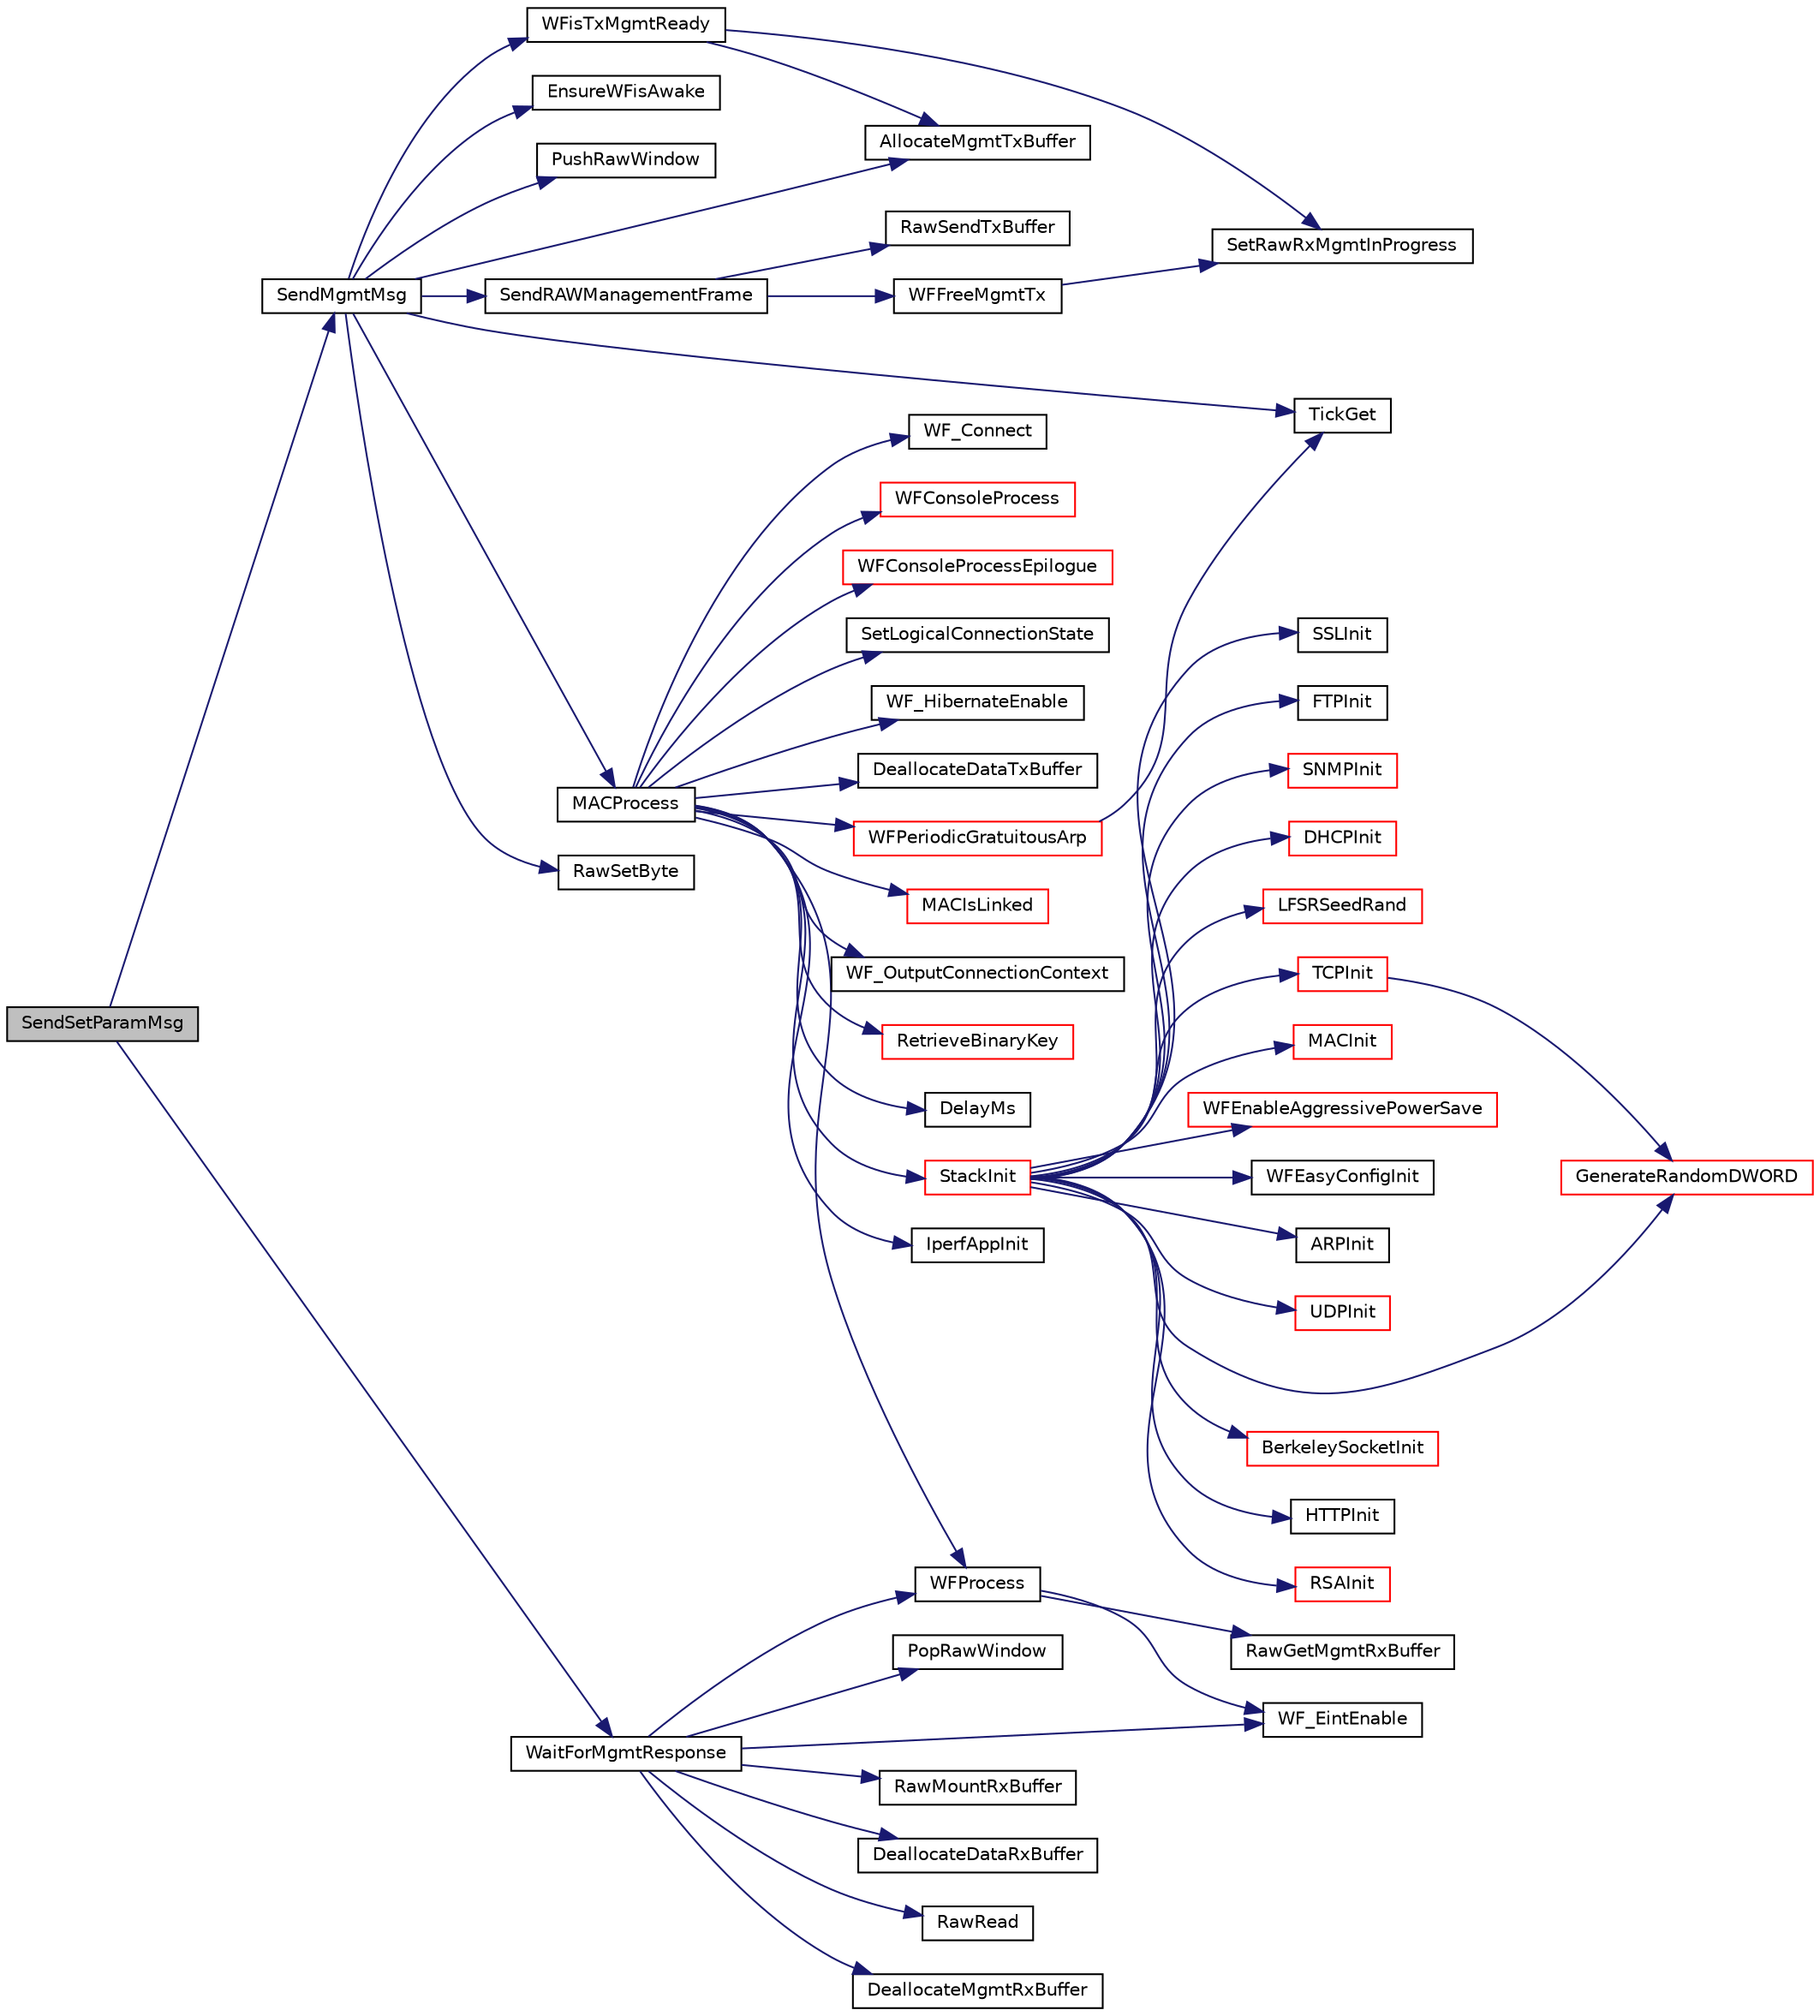 digraph "SendSetParamMsg"
{
  edge [fontname="Helvetica",fontsize="10",labelfontname="Helvetica",labelfontsize="10"];
  node [fontname="Helvetica",fontsize="10",shape=record];
  rankdir="LR";
  Node1 [label="SendSetParamMsg",height=0.2,width=0.4,color="black", fillcolor="grey75", style="filled", fontcolor="black"];
  Node1 -> Node2 [color="midnightblue",fontsize="10",style="solid"];
  Node2 [label="SendMgmtMsg",height=0.2,width=0.4,color="black", fillcolor="white", style="filled",URL="$_w_f_mgmt_msg_8h.html#a7a2761b3bd45a00435d7ea3ec7dec75d"];
  Node2 -> Node3 [color="midnightblue",fontsize="10",style="solid"];
  Node3 [label="EnsureWFisAwake",height=0.2,width=0.4,color="black", fillcolor="white", style="filled",URL="$_w_f_driver_prv_8h.html#a967067df584a596445a8bc793df7933e"];
  Node2 -> Node4 [color="midnightblue",fontsize="10",style="solid"];
  Node4 [label="PushRawWindow",height=0.2,width=0.4,color="black", fillcolor="white", style="filled",URL="$_w_f_raw_8h.html#a8049404d577b086ace237d9aa6fd882e"];
  Node2 -> Node5 [color="midnightblue",fontsize="10",style="solid"];
  Node5 [label="TickGet",height=0.2,width=0.4,color="black", fillcolor="white", style="filled",URL="$_tick_8h.html#a035d1d3f8afdca7abedf588ee1b20af0"];
  Node2 -> Node6 [color="midnightblue",fontsize="10",style="solid"];
  Node6 [label="WFisTxMgmtReady",height=0.2,width=0.4,color="black", fillcolor="white", style="filled",URL="$_w_f_mgmt_msg_8h.html#a746e911a5715ea95de63462d6397c188"];
  Node6 -> Node7 [color="midnightblue",fontsize="10",style="solid"];
  Node7 [label="AllocateMgmtTxBuffer",height=0.2,width=0.4,color="black", fillcolor="white", style="filled",URL="$_w_f_raw_8h.html#ae9024b5547d799ae34eeddc7641c3a57"];
  Node6 -> Node8 [color="midnightblue",fontsize="10",style="solid"];
  Node8 [label="SetRawRxMgmtInProgress",height=0.2,width=0.4,color="black", fillcolor="white", style="filled",URL="$_w_f_mac_8c.html#a6539d1b42f7a5873ebfe9486e8ec961b"];
  Node2 -> Node9 [color="midnightblue",fontsize="10",style="solid"];
  Node9 [label="MACProcess",height=0.2,width=0.4,color="black", fillcolor="white", style="filled",URL="$_m_a_c_8h.html#a74c4ae494d118879a5d3798a74c3b905"];
  Node9 -> Node10 [color="midnightblue",fontsize="10",style="solid"];
  Node10 [label="WFProcess",height=0.2,width=0.4,color="black", fillcolor="white", style="filled",URL="$_w_f_api_8h.html#ab40c33ce57709d716eea07a0a76b16dd"];
  Node10 -> Node11 [color="midnightblue",fontsize="10",style="solid"];
  Node11 [label="RawGetMgmtRxBuffer",height=0.2,width=0.4,color="black", fillcolor="white", style="filled",URL="$_w_f_raw_8h.html#ad4dc4ee21d997183f947293c0a52d293"];
  Node10 -> Node12 [color="midnightblue",fontsize="10",style="solid"];
  Node12 [label="WF_EintEnable",height=0.2,width=0.4,color="black", fillcolor="white", style="filled",URL="$_w_f_api_8h.html#a939bc519999b13755ac6af4911d8fffb"];
  Node9 -> Node13 [color="midnightblue",fontsize="10",style="solid"];
  Node13 [label="DelayMs",height=0.2,width=0.4,color="black", fillcolor="white", style="filled",URL="$_time_delay_8c.html#ac0fb282a454001ee1813601dbb9f1bed"];
  Node9 -> Node14 [color="midnightblue",fontsize="10",style="solid"];
  Node14 [label="StackInit",height=0.2,width=0.4,color="red", fillcolor="white", style="filled",URL="$_stack_tsk_8h.html#af71915a2bb239ba8607e939c5943eb59"];
  Node14 -> Node15 [color="midnightblue",fontsize="10",style="solid"];
  Node15 [label="LFSRSeedRand",height=0.2,width=0.4,color="red", fillcolor="white", style="filled",URL="$_helpers_8h.html#a4cbb98a43546f70ea01fbf5408e72540"];
  Node14 -> Node16 [color="midnightblue",fontsize="10",style="solid"];
  Node16 [label="GenerateRandomDWORD",height=0.2,width=0.4,color="red", fillcolor="white", style="filled",URL="$_helpers_8h.html#ab9a87e9fa459e39748e35e7b700077ed"];
  Node14 -> Node17 [color="midnightblue",fontsize="10",style="solid"];
  Node17 [label="MACInit",height=0.2,width=0.4,color="red", fillcolor="white", style="filled",URL="$_m_a_c_8h.html#a26cccc5919dcabb5777c3f6127648e9f"];
  Node14 -> Node18 [color="midnightblue",fontsize="10",style="solid"];
  Node18 [label="WFEnableAggressivePowerSave",height=0.2,width=0.4,color="red", fillcolor="white", style="filled",URL="$_w_f_mgmt_msg_8h.html#a0edd042310380fe3dd6a980abae84d16"];
  Node14 -> Node19 [color="midnightblue",fontsize="10",style="solid"];
  Node19 [label="WFEasyConfigInit",height=0.2,width=0.4,color="black", fillcolor="white", style="filled",URL="$_w_f_easy_config_8h.html#a216cf2166ac0176543e31134b63c6169"];
  Node14 -> Node20 [color="midnightblue",fontsize="10",style="solid"];
  Node20 [label="ARPInit",height=0.2,width=0.4,color="black", fillcolor="white", style="filled",URL="$_a_r_p_8h.html#a3cfc3a5e8219655fda663e05975b5db9"];
  Node14 -> Node21 [color="midnightblue",fontsize="10",style="solid"];
  Node21 [label="UDPInit",height=0.2,width=0.4,color="red", fillcolor="white", style="filled",URL="$_u_d_p_8h.html#a26be5362fd254b256ce49813760578ad"];
  Node14 -> Node22 [color="midnightblue",fontsize="10",style="solid"];
  Node22 [label="TCPInit",height=0.2,width=0.4,color="red", fillcolor="white", style="filled",URL="$_t_c_p_8h.html#aa14ab130bfd7824b97f571fe55139fc4"];
  Node22 -> Node16 [color="midnightblue",fontsize="10",style="solid"];
  Node14 -> Node23 [color="midnightblue",fontsize="10",style="solid"];
  Node23 [label="BerkeleySocketInit",height=0.2,width=0.4,color="red", fillcolor="white", style="filled",URL="$_berkeley_a_p_i_8h.html#a45a368cee3d8258e84f073890e86bf7f"];
  Node14 -> Node24 [color="midnightblue",fontsize="10",style="solid"];
  Node24 [label="HTTPInit",height=0.2,width=0.4,color="black", fillcolor="white", style="filled",URL="$___h_t_t_p2_8h.html#aee23d8df952c3c1a8466ce016e809d82"];
  Node14 -> Node25 [color="midnightblue",fontsize="10",style="solid"];
  Node25 [label="RSAInit",height=0.2,width=0.4,color="red", fillcolor="white", style="filled",URL="$_r_s_a_8h.html#aba0b39b1a461d50e0dc316b1ed3e1b21"];
  Node14 -> Node26 [color="midnightblue",fontsize="10",style="solid"];
  Node26 [label="SSLInit",height=0.2,width=0.4,color="black", fillcolor="white", style="filled",URL="$_s_s_l_8h.html#afcc6e2304cadd1aeded220c6e9b751a2"];
  Node14 -> Node27 [color="midnightblue",fontsize="10",style="solid"];
  Node27 [label="FTPInit",height=0.2,width=0.4,color="black", fillcolor="white", style="filled",URL="$_f_t_p_8h.html#a0a66c794d89e25e1a477229f941e2615"];
  Node14 -> Node28 [color="midnightblue",fontsize="10",style="solid"];
  Node28 [label="SNMPInit",height=0.2,width=0.4,color="red", fillcolor="white", style="filled",URL="$_s_n_m_p_8h.html#a79d23db507b4d1023fbe55de9ace75b7"];
  Node14 -> Node29 [color="midnightblue",fontsize="10",style="solid"];
  Node29 [label="DHCPInit",height=0.2,width=0.4,color="red", fillcolor="white", style="filled",URL="$_d_h_c_p_8h.html#afdc2678028f88194694b393cc79c8286"];
  Node9 -> Node30 [color="midnightblue",fontsize="10",style="solid"];
  Node30 [label="IperfAppInit",height=0.2,width=0.4,color="black", fillcolor="white", style="filled",URL="$_w_f_init_8c.html#a38aa9b3b13b9e93302e6401bf09bed4b"];
  Node9 -> Node31 [color="midnightblue",fontsize="10",style="solid"];
  Node31 [label="WF_Connect",height=0.2,width=0.4,color="black", fillcolor="white", style="filled",URL="$_w_f_mac_8c.html#a112a0c7a8a37f72cab76a6fcd3f4a4e1"];
  Node9 -> Node32 [color="midnightblue",fontsize="10",style="solid"];
  Node32 [label="WFConsoleProcess",height=0.2,width=0.4,color="red", fillcolor="white", style="filled",URL="$_w_f_console_8h.html#a08bebeac07c49ec2d103d7eda5841a4b"];
  Node9 -> Node33 [color="midnightblue",fontsize="10",style="solid"];
  Node33 [label="WFConsoleProcessEpilogue",height=0.2,width=0.4,color="red", fillcolor="white", style="filled",URL="$_w_f_console_8h.html#a780a76e11294990a58b6c71c2f7948bd"];
  Node9 -> Node34 [color="midnightblue",fontsize="10",style="solid"];
  Node34 [label="SetLogicalConnectionState",height=0.2,width=0.4,color="black", fillcolor="white", style="filled",URL="$_w_f_driver_prv_8h.html#ae39f2dfabbf317721b95c85563aa02ab"];
  Node9 -> Node35 [color="midnightblue",fontsize="10",style="solid"];
  Node35 [label="WF_HibernateEnable",height=0.2,width=0.4,color="black", fillcolor="white", style="filled",URL="$_w_f_api_8h.html#af5cd4475b565b7846c3d27dd65b97d46"];
  Node9 -> Node36 [color="midnightblue",fontsize="10",style="solid"];
  Node36 [label="DeallocateDataTxBuffer",height=0.2,width=0.4,color="black", fillcolor="white", style="filled",URL="$_w_f_raw_8h.html#a270fb0e2bd37af95849fe1123203bef5"];
  Node9 -> Node37 [color="midnightblue",fontsize="10",style="solid"];
  Node37 [label="WFPeriodicGratuitousArp",height=0.2,width=0.4,color="red", fillcolor="white", style="filled",URL="$_w_f_mac_8c.html#a1570c09fc866aec85a413c831e292fda"];
  Node37 -> Node5 [color="midnightblue",fontsize="10",style="solid"];
  Node9 -> Node38 [color="midnightblue",fontsize="10",style="solid"];
  Node38 [label="MACIsLinked",height=0.2,width=0.4,color="red", fillcolor="white", style="filled",URL="$_w_f_mac__24_g_8c.html#a0b700fbc3ad2a6c7c389026bfd38e0f1"];
  Node9 -> Node39 [color="midnightblue",fontsize="10",style="solid"];
  Node39 [label="WF_OutputConnectionContext",height=0.2,width=0.4,color="black", fillcolor="white", style="filled",URL="$_w_f_mac__24_g_8c.html#acc1c001c9f03fdf84e96825635f466f4"];
  Node9 -> Node40 [color="midnightblue",fontsize="10",style="solid"];
  Node40 [label="RetrieveBinaryKey",height=0.2,width=0.4,color="red", fillcolor="white", style="filled",URL="$_w_f_mac__24_g_8c.html#a7fb5adc7bc64ab3c4663821580ca90b4"];
  Node2 -> Node41 [color="midnightblue",fontsize="10",style="solid"];
  Node41 [label="RawSetByte",height=0.2,width=0.4,color="black", fillcolor="white", style="filled",URL="$_w_f_raw_8h.html#a080df0a533459a28bfccb89781df5e3a"];
  Node2 -> Node42 [color="midnightblue",fontsize="10",style="solid"];
  Node42 [label="SendRAWManagementFrame",height=0.2,width=0.4,color="black", fillcolor="white", style="filled",URL="$_w_f_mgmt_msg_8h.html#adf3fd3449cb04ccdc635af8befe14e56"];
  Node42 -> Node43 [color="midnightblue",fontsize="10",style="solid"];
  Node43 [label="RawSendTxBuffer",height=0.2,width=0.4,color="black", fillcolor="white", style="filled",URL="$_w_f_raw_8h.html#a16c4aa8238b4dec33fe41a8e09674112"];
  Node42 -> Node44 [color="midnightblue",fontsize="10",style="solid"];
  Node44 [label="WFFreeMgmtTx",height=0.2,width=0.4,color="black", fillcolor="white", style="filled",URL="$_w_f_mac_8c.html#a2636efe10ae51328a2b96d21501bdc51"];
  Node44 -> Node8 [color="midnightblue",fontsize="10",style="solid"];
  Node2 -> Node7 [color="midnightblue",fontsize="10",style="solid"];
  Node1 -> Node45 [color="midnightblue",fontsize="10",style="solid"];
  Node45 [label="WaitForMgmtResponse",height=0.2,width=0.4,color="black", fillcolor="white", style="filled",URL="$_w_f_mgmt_msg_8h.html#a55e056cb81b89b6d74963951bcfdf5ae"];
  Node45 -> Node10 [color="midnightblue",fontsize="10",style="solid"];
  Node45 -> Node46 [color="midnightblue",fontsize="10",style="solid"];
  Node46 [label="RawMountRxBuffer",height=0.2,width=0.4,color="black", fillcolor="white", style="filled",URL="$_w_f_raw_8h.html#abad9b6e42aa974dc86e7dd842911e2c5"];
  Node45 -> Node47 [color="midnightblue",fontsize="10",style="solid"];
  Node47 [label="DeallocateDataRxBuffer",height=0.2,width=0.4,color="black", fillcolor="white", style="filled",URL="$_w_f_raw_8h.html#a61c8aa69bc80ab5110a6b84d50bacced"];
  Node45 -> Node12 [color="midnightblue",fontsize="10",style="solid"];
  Node45 -> Node48 [color="midnightblue",fontsize="10",style="solid"];
  Node48 [label="RawRead",height=0.2,width=0.4,color="black", fillcolor="white", style="filled",URL="$_w_f_raw_8h.html#a80553d24a57673724467c812b2a00d7b"];
  Node45 -> Node49 [color="midnightblue",fontsize="10",style="solid"];
  Node49 [label="DeallocateMgmtRxBuffer",height=0.2,width=0.4,color="black", fillcolor="white", style="filled",URL="$_w_f_raw_8h.html#a479447fe09e853821ff2f38755885164"];
  Node45 -> Node50 [color="midnightblue",fontsize="10",style="solid"];
  Node50 [label="PopRawWindow",height=0.2,width=0.4,color="black", fillcolor="white", style="filled",URL="$_w_f_raw_8h.html#ae50feb41702ee7a5f6ab679e87d364ba"];
}
